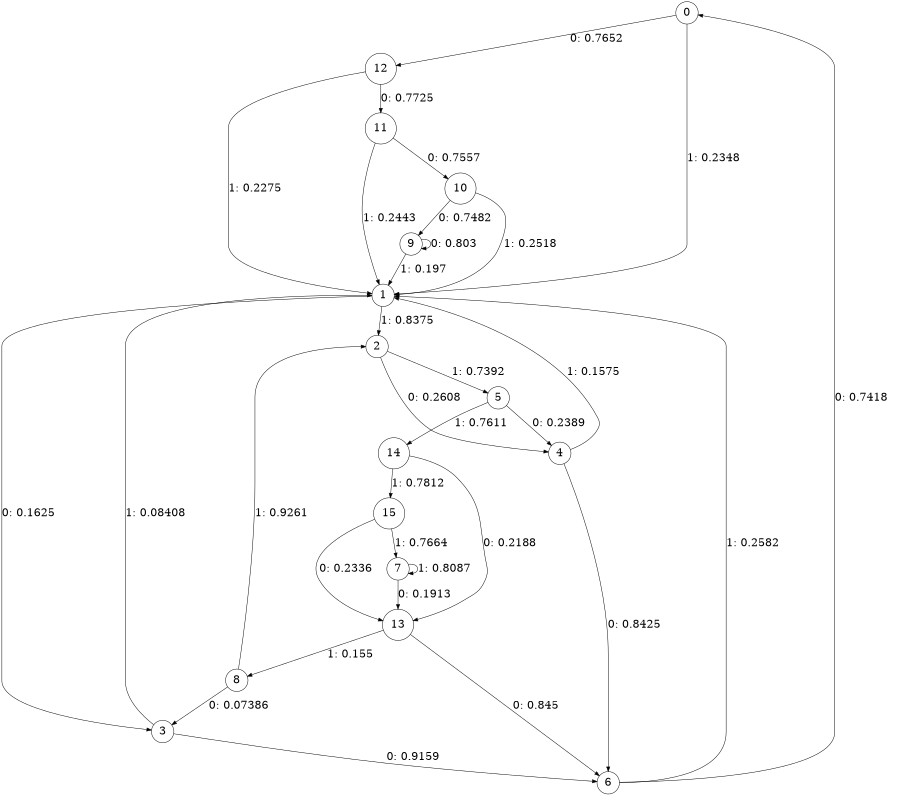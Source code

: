 digraph "ch11faceL8" {
size = "6,8.5";
ratio = "fill";
node [shape = circle];
node [fontsize = 24];
edge [fontsize = 24];
0 -> 12 [label = "0: 0.7652   "];
0 -> 1 [label = "1: 0.2348   "];
1 -> 3 [label = "0: 0.1625   "];
1 -> 2 [label = "1: 0.8375   "];
2 -> 4 [label = "0: 0.2608   "];
2 -> 5 [label = "1: 0.7392   "];
3 -> 6 [label = "0: 0.9159   "];
3 -> 1 [label = "1: 0.08408  "];
4 -> 6 [label = "0: 0.8425   "];
4 -> 1 [label = "1: 0.1575   "];
5 -> 4 [label = "0: 0.2389   "];
5 -> 14 [label = "1: 0.7611   "];
6 -> 0 [label = "0: 0.7418   "];
6 -> 1 [label = "1: 0.2582   "];
7 -> 13 [label = "0: 0.1913   "];
7 -> 7 [label = "1: 0.8087   "];
8 -> 3 [label = "0: 0.07386  "];
8 -> 2 [label = "1: 0.9261   "];
9 -> 9 [label = "0: 0.803    "];
9 -> 1 [label = "1: 0.197    "];
10 -> 9 [label = "0: 0.7482   "];
10 -> 1 [label = "1: 0.2518   "];
11 -> 10 [label = "0: 0.7557   "];
11 -> 1 [label = "1: 0.2443   "];
12 -> 11 [label = "0: 0.7725   "];
12 -> 1 [label = "1: 0.2275   "];
13 -> 6 [label = "0: 0.845    "];
13 -> 8 [label = "1: 0.155    "];
14 -> 13 [label = "0: 0.2188   "];
14 -> 15 [label = "1: 0.7812   "];
15 -> 13 [label = "0: 0.2336   "];
15 -> 7 [label = "1: 0.7664   "];
}